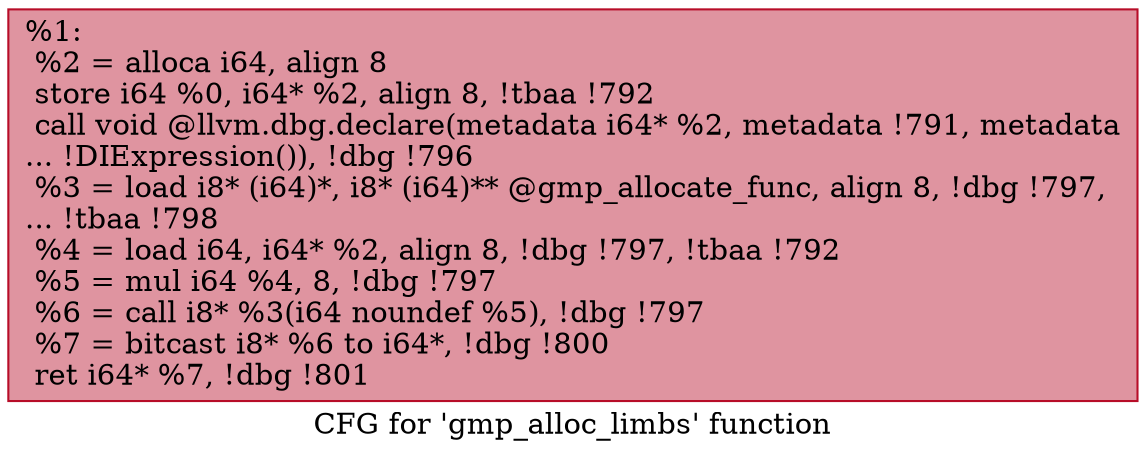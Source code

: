 digraph "CFG for 'gmp_alloc_limbs' function" {
	label="CFG for 'gmp_alloc_limbs' function";

	Node0x2615b90 [shape=record,color="#b70d28ff", style=filled, fillcolor="#b70d2870",label="{%1:\l  %2 = alloca i64, align 8\l  store i64 %0, i64* %2, align 8, !tbaa !792\l  call void @llvm.dbg.declare(metadata i64* %2, metadata !791, metadata\l... !DIExpression()), !dbg !796\l  %3 = load i8* (i64)*, i8* (i64)** @gmp_allocate_func, align 8, !dbg !797,\l... !tbaa !798\l  %4 = load i64, i64* %2, align 8, !dbg !797, !tbaa !792\l  %5 = mul i64 %4, 8, !dbg !797\l  %6 = call i8* %3(i64 noundef %5), !dbg !797\l  %7 = bitcast i8* %6 to i64*, !dbg !800\l  ret i64* %7, !dbg !801\l}"];
}
